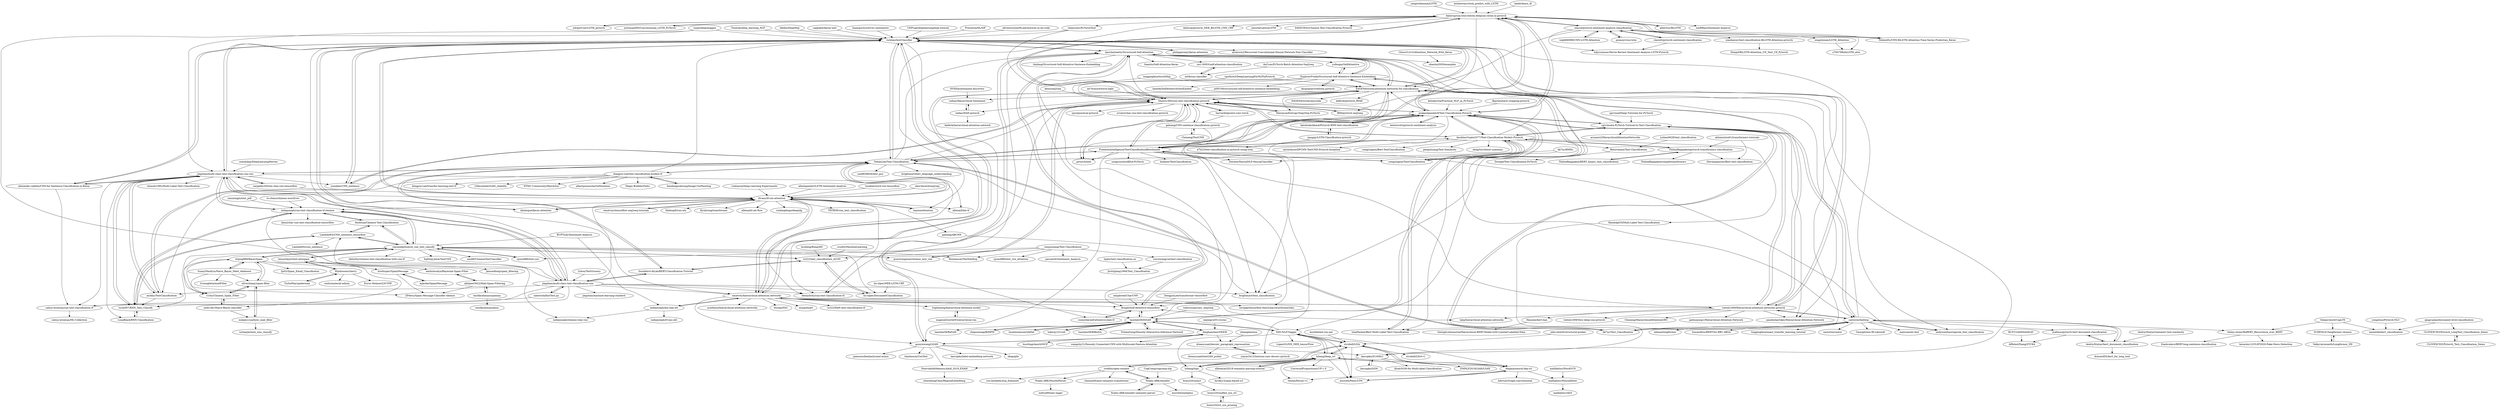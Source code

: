 digraph G {
"yangwohenmai/LSTM" -> "dalinvip/cnn-lstm-bilstm-deepcnn-clstm-in-pytorch" ["e"=1]
"john-hewitt/structural-probes" -> "strubell/LISA" ["e"=1]
"chenyuntc/PyTorchText" -> "richliao/textClassifier" ["e"=1]
"chenyuntc/PyTorchText" -> "Shawn1993/cnn-text-classification-pytorch" ["e"=1]
"sgrvinod/Deep-Tutorials-for-PyTorch" -> "sgrvinod/a-PyTorch-Tutorial-to-Text-Classification" ["e"=1]
"bentrevett/pytorch-sentiment-analysis" -> "prakashpandey9/Text-Classification-Pytorch" ["e"=1]
"Bjarten/early-stopping-pytorch" -> "prakashpandey9/Text-Classification-Pytorch" ["e"=1]
"hichenway/stock_predict_with_LSTM" -> "dalinvip/cnn-lstm-bilstm-deepcnn-clstm-in-pytorch" ["e"=1]
"kaushalshetty/Structured-Self-Attention" -> "ExplorerFreda/Structured-Self-Attentive-Sentence-Embedding"
"kaushalshetty/Structured-Self-Attention" -> "flrngel/Self-Attentive-tensorflow"
"kaushalshetty/Structured-Self-Attention" -> "roomylee/self-attentive-emb-tf"
"kaushalshetty/Structured-Self-Attention" -> "guoyinwang/LEAM"
"kaushalshetty/Structured-Self-Attention" -> "timbmg/Structured-Self-Attentive-Sentence-Embedding"
"kaushalshetty/Structured-Self-Attention" -> "nn116003/self-attention-classification"
"kaushalshetty/Structured-Self-Attention" -> "EdGENetworks/attention-networks-for-classification"
"kaushalshetty/Structured-Self-Attention" -> "richliao/textClassifier"
"kaushalshetty/Structured-Self-Attention" -> "taoshen58/DiSAN"
"kaushalshetty/Structured-Self-Attention" -> "uhauha2929/examples"
"kaushalshetty/Structured-Self-Attention" -> "lancopku/SU4MLC"
"kaushalshetty/Structured-Self-Attention" -> "XMUNLP/Tagger"
"kaushalshetty/Structured-Self-Attention" -> "foamliu/Self-Attention-Keras" ["e"=1]
"kaushalshetty/Structured-Self-Attention" -> "yufengm/SelfAttentive"
"kaushalshetty/Structured-Self-Attention" -> "prakashpandey9/Text-Classification-Pytorch"
"Choco31415/Attention_Network_With_Keras" -> "uhauha2929/examples" ["e"=1]
"prakashpandey9/Text-Classification-Pytorch" -> "AnubhavGupta3377/Text-Classification-Models-Pytorch"
"prakashpandey9/Text-Classification-Pytorch" -> "FreedomIntelligence/TextClassificationBenchmark"
"prakashpandey9/Text-Classification-Pytorch" -> "Shawn1993/cnn-text-classification-pytorch"
"prakashpandey9/Text-Classification-Pytorch" -> "sgrvinod/a-PyTorch-Tutorial-to-Text-Classification"
"prakashpandey9/Text-Classification-Pytorch" -> "keishinkickback/Pytorch-RNN-text-classification"
"prakashpandey9/Text-Classification-Pytorch" -> "songyingxin/TextClassification" ["e"=1]
"prakashpandey9/Text-Classification-Pytorch" -> "kaushalshetty/Structured-Self-Attention"
"prakashpandey9/Text-Classification-Pytorch" -> "bentrevett/pytorch-sentiment-analysis" ["e"=1]
"prakashpandey9/Text-Classification-Pytorch" -> "TobiasLee/Text-Classification"
"prakashpandey9/Text-Classification-Pytorch" -> "kk7nc/Text_Classification" ["e"=1]
"prakashpandey9/Text-Classification-Pytorch" -> "lonePatient/Bert-Multi-Label-Text-Classification" ["e"=1]
"prakashpandey9/Text-Classification-Pytorch" -> "dalinvip/cnn-lstm-bilstm-deepcnn-clstm-in-pytorch"
"prakashpandey9/Text-Classification-Pytorch" -> "pytorch/text" ["e"=1]
"prakashpandey9/Text-Classification-Pytorch" -> "brightmart/text_classification" ["e"=1]
"prakashpandey9/Text-Classification-Pytorch" -> "EdGENetworks/attention-networks-for-classification"
"mJackie/SpamMessage" -> "hrwhisper/SpamMessage"
"zihangdai/mos" -> "dreasysnail/deconv_paragraph_represention" ["e"=1]
"Cheneng/TextCNN" -> "galsang/CNN-sentence-classification-pytorch" ["e"=1]
"kk7nc/Text_Classification" -> "prakashpandey9/Text-Classification-Pytorch" ["e"=1]
"kk7nc/Text_Classification" -> "TobiasLee/Text-Classification" ["e"=1]
"kk7nc/Text_Classification" -> "richliao/textClassifier" ["e"=1]
"kk7nc/Text_Classification" -> "castorini/hedwig" ["e"=1]
"slaysd/pytorch-sentiment-analysis-classification" -> "clairett/pytorch-sentiment-classification"
"slaysd/pytorch-sentiment-analysis-classification" -> "xiaobaicxy/text-classification-BiLSTM-Attention-pytorch"
"slaysd/pytorch-sentiment-analysis-classification" -> "wqk666999/CNN-LSTM-Attention" ["e"=1]
"slaysd/pytorch-sentiment-analysis-classification" -> "PatientEz/CNN-BiLSTM-Attention-Time-Series-Prediction_Keras" ["e"=1]
"slaysd/pytorch-sentiment-analysis-classification" -> "u784799i/biLSTM_attn"
"slaysd/pytorch-sentiment-analysis-classification" -> "pranoyr/cnn-lstm" ["e"=1]
"slaysd/pytorch-sentiment-analysis-classification" -> "lukysummer/Movie-Review-Sentiment-Analysis-LSTM-Pytorch"
"slaysd/pytorch-sentiment-analysis-classification" -> "ningshixian/LSTM_Attention" ["e"=1]
"slaysd/pytorch-sentiment-analysis-classification" -> "EdGENetworks/attention-networks-for-classification"
"slaysd/pytorch-sentiment-analysis-classification" -> "dalinvip/cnn-lstm-bilstm-deepcnn-clstm-in-pytorch"
"NVIDIA/sentiment-discovery" -> "cedias/Hierarchical-Sentiment" ["e"=1]
"practicingman/chinese_text_cnn" -> "Shawn1993/cnn-text-classification-pytorch" ["e"=1]
"XMUNLP/Tagger" -> "luheng/deep_srl"
"XMUNLP/Tagger" -> "strubell/LISA"
"XMUNLP/Tagger" -> "taoshen58/DiSAN"
"XMUNLP/Tagger" -> "diegma/neural-dep-srl"
"XMUNLP/Tagger" -> "luheng/lsgn"
"XMUNLP/Tagger" -> "LopezGG/NN_NER_tensorFlow" ["e"=1]
"XMUNLP/Tagger" -> "flrngel/Self-Attentive-tensorflow"
"XMUNLP/Tagger" -> "microth/PathLSTM"
"keitakurita/Practical_NLP_in_PyTorch" -> "prakashpandey9/Text-Classification-Pytorch" ["e"=1]
"taoshen58/DiSAN" -> "taoshen58/BiBloSA"
"taoshen58/DiSAN" -> "YichenGong/Densely-Interactive-Inference-Network" ["e"=1]
"taoshen58/DiSAN" -> "taoshen58/ReSAN"
"taoshen58/DiSAN" -> "flrngel/Self-Attentive-tensorflow"
"taoshen58/DiSAN" -> "ExplorerFreda/Structured-Self-Attentive-Sentence-Embedding"
"taoshen58/DiSAN" -> "zhiguowang/BiMPM" ["e"=1]
"taoshen58/DiSAN" -> "localminimum/QANet" ["e"=1]
"taoshen58/DiSAN" -> "XMUNLP/Tagger"
"taoshen58/DiSAN" -> "lukecq1231/nli" ["e"=1]
"taoshen58/DiSAN" -> "dinghanshen/SWEM"
"TobiasLee/Text-Classification" -> "richliao/textClassifier"
"TobiasLee/Text-Classification" -> "ilivans/tf-rnn-attention"
"TobiasLee/Text-Classification" -> "brightmart/text_classification" ["e"=1]
"TobiasLee/Text-Classification" -> "zackhy/TextClassification"
"TobiasLee/Text-Classification" -> "Socialbird-AILab/BERT-Classification-Tutorial" ["e"=1]
"TobiasLee/Text-Classification" -> "FreedomIntelligence/TextClassificationBenchmark"
"TobiasLee/Text-Classification" -> "kaushalshetty/Structured-Self-Attention"
"TobiasLee/Text-Classification" -> "prakashpandey9/Text-Classification-Pytorch"
"TobiasLee/Text-Classification" -> "dongjun-Lee/text-classification-models-tf"
"TobiasLee/Text-Classification" -> "allenai/bilm-tf" ["e"=1]
"TobiasLee/Text-Classification" -> "kk7nc/Text_Classification" ["e"=1]
"TobiasLee/Text-Classification" -> "yao8839836/text_gcn" ["e"=1]
"TobiasLee/Text-Classification" -> "brightmart/bert_language_understanding" ["e"=1]
"TobiasLee/Text-Classification" -> "jiegzhan/multi-class-text-classification-cnn-rnn"
"TobiasLee/Text-Classification" -> "Shawn1993/cnn-text-classification-pytorch"
"vietnh1009/Hierarchical-attention-networks-pytorch" -> "EdGENetworks/attention-networks-for-classification"
"vietnh1009/Hierarchical-attention-networks-pytorch" -> "sgrvinod/a-PyTorch-Tutorial-to-Text-Classification"
"vietnh1009/Hierarchical-attention-networks-pytorch" -> "tqtg/hierarchical-attention-networks"
"vietnh1009/Hierarchical-attention-networks-pytorch" -> "richliao/textClassifier"
"vietnh1009/Hierarchical-attention-networks-pytorch" -> "jaehunjung1/Hierarchical-Attention-Network"
"vietnh1009/Hierarchical-attention-networks-pytorch" -> "castorini/hedwig"
"vietnh1009/Hierarchical-attention-networks-pytorch" -> "ematvey/hierarchical-attention-networks"
"vietnh1009/Hierarchical-attention-networks-pytorch" -> "pandeykartikey/Hierarchical-Attention-Network" ["e"=1]
"vietnh1009/Hierarchical-attention-networks-pytorch" -> "Cheneng/HiararchicalAttentionGRU" ["e"=1]
"vietnh1009/Hierarchical-attention-networks-pytorch" -> "Hazoom/bert-han"
"vietnh1009/Hierarchical-attention-networks-pytorch" -> "vietnh1009/Very-deep-cnn-pytorch" ["e"=1]
"vietnh1009/Hierarchical-attention-networks-pytorch" -> "FreedomIntelligence/TextClassificationBenchmark"
"dreasysnail/deconv_paragraph_represention" -> "ymym3412/textcnn-conv-deconv-pytorch"
"dreasysnail/deconv_paragraph_represention" -> "dreasysnail/textGAN_public" ["e"=1]
"localminimum/QANet" -> "taoshen58/DiSAN" ["e"=1]
"hanbt/learn_dl" -> "dalinvip/cnn-lstm-bilstm-deepcnn-clstm-in-pytorch" ["e"=1]
"keon/seq2seq" -> "Shawn1993/cnn-text-classification-pytorch" ["e"=1]
"albertwy/BiLSTM" -> "dalinvip/cnn-lstm-bilstm-deepcnn-clstm-in-pytorch"
"bendangnuksung/Image-OutPainting" -> "dongjun-Lee/text-classification-models-tf" ["e"=1]
"dongjun-Lee/text-classification-models-tf" -> "bendangnuksung/Image-OutPainting" ["e"=1]
"dongjun-Lee/text-classification-models-tf" -> "dongjun-Lee/transfer-learning-text-tf"
"dongjun-Lee/text-classification-models-tf" -> "zackhy/TextClassification"
"dongjun-Lee/text-classification-models-tf" -> "TobiasLee/Text-Classification"
"dongjun-Lee/text-classification-models-tf" -> "LMescheder/GAN_stability" ["e"=1]
"dongjun-Lee/text-classification-models-tf" -> "richliao/textClassifier"
"dongjun-Lee/text-classification-models-tf" -> "NTMC-Community/MatchZoo" ["e"=1]
"dongjun-Lee/text-classification-models-tf" -> "albertpumarola/GANimation" ["e"=1]
"dongjun-Lee/text-classification-models-tf" -> "Magic-Bubble/Zhihu" ["e"=1]
"fendouai/Chinese-Text-Classification" -> "indiejoseph/cnn-text-classification-tf-chinese"
"fendouai/Chinese-Text-Classification" -> "clayandgithub/zh_cnn_text_classify"
"fendouai/Chinese-Text-Classification" -> "LambdaWx/CNN_sentence_tensorflow"
"malteos/pytorch-bert-document-classification" -> "AndriyMulyar/bert_document_classification"
"malteos/pytorch-bert-document-classification" -> "AIRobotZhang/STCKA"
"YichenGong/Densely-Interactive-Inference-Network" -> "taoshen58/DiSAN" ["e"=1]
"FreedomIntelligence/TextClassificationBenchmark" -> "prakashpandey9/Text-Classification-Pytorch"
"FreedomIntelligence/TextClassificationBenchmark" -> "AnubhavGupta3377/Text-Classification-Models-Pytorch"
"FreedomIntelligence/TextClassificationBenchmark" -> "Shawn1993/cnn-text-classification-pytorch"
"FreedomIntelligence/TextClassificationBenchmark" -> "songyingxin/TextClassification" ["e"=1]
"FreedomIntelligence/TextClassificationBenchmark" -> "dalinvip/cnn-lstm-bilstm-deepcnn-clstm-in-pytorch"
"FreedomIntelligence/TextClassificationBenchmark" -> "EdGENetworks/attention-networks-for-classification"
"FreedomIntelligence/TextClassificationBenchmark" -> "TobiasLee/Text-Classification"
"FreedomIntelligence/TextClassificationBenchmark" -> "linhaow/TextClassification" ["e"=1]
"FreedomIntelligence/TextClassificationBenchmark" -> "Tencent/NeuralNLP-NeuralClassifier" ["e"=1]
"FreedomIntelligence/TextClassificationBenchmark" -> "pytorch/text" ["e"=1]
"FreedomIntelligence/TextClassificationBenchmark" -> "guoyinwang/LEAM"
"FreedomIntelligence/TextClassificationBenchmark" -> "andyweizhao/capsule_text_classification" ["e"=1]
"FreedomIntelligence/TextClassificationBenchmark" -> "brightmart/text_classification" ["e"=1]
"FreedomIntelligence/TextClassificationBenchmark" -> "kaushalshetty/Structured-Self-Attention"
"FreedomIntelligence/TextClassificationBenchmark" -> "songyouwei/ABSA-PyTorch" ["e"=1]
"sgrvinod/a-PyTorch-Tutorial-to-Text-Classification" -> "vietnh1009/Hierarchical-attention-networks-pytorch"
"sgrvinod/a-PyTorch-Tutorial-to-Text-Classification" -> "AnubhavGupta3377/Text-Classification-Models-Pytorch"
"sgrvinod/a-PyTorch-Tutorial-to-Text-Classification" -> "prakashpandey9/Text-Classification-Pytorch"
"sgrvinod/a-PyTorch-Tutorial-to-Text-Classification" -> "EdGENetworks/attention-networks-for-classification"
"sgrvinod/a-PyTorch-Tutorial-to-Text-Classification" -> "castorini/hedwig"
"sgrvinod/a-PyTorch-Tutorial-to-Text-Classification" -> "pandeykartikey/Hierarchical-Attention-Network" ["e"=1]
"sgrvinod/a-PyTorch-Tutorial-to-Text-Classification" -> "arunarn2/HierarchicalAttentionNetworks"
"roomylee/self-attentive-emb-tf" -> "flrngel/Self-Attentive-tensorflow"
"RandolphVI/Multi-Label-Text-Classification" -> "lancopku/SU4MLC" ["e"=1]
"kk7nc/RMDL" -> "TobiasLee/Text-Classification" ["e"=1]
"kk7nc/RMDL" -> "castorini/hedwig" ["e"=1]
"AndriyMulyar/semantic-text-similarity" -> "AndriyMulyar/bert_document_classification" ["e"=1]
"pranoyr/cnn-lstm" -> "slaysd/pytorch-sentiment-analysis-classification" ["e"=1]
"clairett/pytorch-sentiment-classification" -> "slaysd/pytorch-sentiment-analysis-classification"
"clairett/pytorch-sentiment-classification" -> "lukysummer/Movie-Review-Sentiment-Analysis-LSTM-Pytorch"
"dinghanshen/SWEM" -> "guoyinwang/LEAM"
"dinghanshen/SWEM" -> "wangshy31/Densely-Connected-CNN-with-Multiscale-Feature-Attention" ["e"=1]
"dinghanshen/SWEM" -> "dreasysnail/deconv_paragraph_represention"
"dinghanshen/SWEM" -> "taoshen58/DiSAN"
"dinghanshen/SWEM" -> "hustlingchen/A3NCF" ["e"=1]
"bojone/attention" -> "ilivans/tf-rnn-attention" ["e"=1]
"cedias/Hierarchical-Sentiment" -> "cedias/HAN-pytorch"
"lijqhs/text-classification-cn" -> "JustinJiang1994/Text_Classification"
"allenai/acl2018-semantic-parsing-tutorial" -> "luheng/deep_srl" ["e"=1]
"songyingxin/TextClassification" -> "AnubhavGupta3377/Text-Classification-Models-Pytorch" ["e"=1]
"songyingxin/TextClassification" -> "FreedomIntelligence/TextClassificationBenchmark" ["e"=1]
"songyingxin/TextClassification" -> "prakashpandey9/Text-Classification-Pytorch" ["e"=1]
"zepingyu0512/srnn" -> "dinghanshen/SWEM" ["e"=1]
"AnubhavGupta3377/Text-Classification-Models-Pytorch" -> "prakashpandey9/Text-Classification-Pytorch"
"AnubhavGupta3377/Text-Classification-Models-Pytorch" -> "FreedomIntelligence/TextClassificationBenchmark"
"AnubhavGupta3377/Text-Classification-Models-Pytorch" -> "sgrvinod/a-PyTorch-Tutorial-to-Text-Classification"
"AnubhavGupta3377/Text-Classification-Models-Pytorch" -> "lonePatient/Bert-Multi-Label-Text-Classification" ["e"=1]
"AnubhavGupta3377/Text-Classification-Models-Pytorch" -> "Shawn1993/cnn-text-classification-pytorch"
"AnubhavGupta3377/Text-Classification-Models-Pytorch" -> "songyingxin/TextClassification" ["e"=1]
"AnubhavGupta3377/Text-Classification-Models-Pytorch" -> "Renovamen/Text-Classification"
"AnubhavGupta3377/Text-Classification-Models-Pytorch" -> "miracleyoo/DPCNN-TextCNN-Pytorch-Inception" ["e"=1]
"AnubhavGupta3377/Text-Classification-Models-Pytorch" -> "songyingxin/Bert-TextClassification" ["e"=1]
"AnubhavGupta3377/Text-Classification-Models-Pytorch" -> "EdGENetworks/attention-networks-for-classification"
"AnubhavGupta3377/Text-Classification-Models-Pytorch" -> "RandolphVI/Multi-Label-Text-Classification" ["e"=1]
"AnubhavGupta3377/Text-Classification-Models-Pytorch" -> "pengshuang/Text-Similarity" ["e"=1]
"AnubhavGupta3377/Text-Classification-Models-Pytorch" -> "ThilinaRajapakse/pytorch-transformers-classification"
"AnubhavGupta3377/Text-Classification-Models-Pytorch" -> "Tencent/NeuralNLP-NeuralClassifier" ["e"=1]
"AnubhavGupta3377/Text-Classification-Models-Pytorch" -> "atnlp/torchtext-summary" ["e"=1]
"taoshen58/BiBloSA" -> "taoshen58/DiSAN"
"tensorlayer/text-antispam" -> "clayandgithub/zh_cnn_text_classify"
"tensorlayer/text-antispam" -> "Windsooon/cherry"
"tensorlayer/text-antispam" -> "hrwhisper/SpamMessage"
"tensorlayer/text-antispam" -> "JansonKong/spam_filtering"
"guoyinwang/LEAM" -> "dinghanshen/SWEM"
"guoyinwang/LEAM" -> "kaushalshetty/Structured-Self-Attention"
"guoyinwang/LEAM" -> "lancopku/label-embedding-network" ["e"=1]
"guoyinwang/LEAM" -> "NonvolatileMemory/AAAI_2019_EXAM"
"guoyinwang/LEAM" -> "idiap/gile"
"guoyinwang/LEAM" -> "lancopku/SU4MLC"
"guoyinwang/LEAM" -> "jamesmullenbach/caml-mimic" ["e"=1]
"guoyinwang/LEAM" -> "riejohnson/ConText"
"lancopku/SU4MLC" -> "lancopku/SGM" ["e"=1]
"lancopku/SU4MLC" -> "illcat/SGM-for-Multi-label-Classification"
"lancopku/SU4MLC" -> "EMNLP2019LSAN/LSAN" ["e"=1]
"lancopku/SU4MLC" -> "NonvolatileMemory/AAAI_2019_EXAM"
"castorini/hedwig" -> "AndriyMulyar/bert_document_classification"
"castorini/hedwig" -> "castorini/castor" ["e"=1]
"castorini/hedwig" -> "vietnh1009/Hierarchical-attention-networks-pytorch"
"castorini/hedwig" -> "sgrvinod/a-PyTorch-Tutorial-to-Text-Classification"
"castorini/hedwig" -> "malteos/pytorch-bert-document-classification"
"castorini/hedwig" -> "EdGENetworks/attention-networks-for-classification"
"castorini/hedwig" -> "lonePatient/Bert-Multi-Label-Text-Classification" ["e"=1]
"castorini/hedwig" -> "Georgetown-IR-Lab/cedr" ["e"=1]
"castorini/hedwig" -> "helmy-elrais/RoBERT_Recurrence_over_BERT"
"castorini/hedwig" -> "namisan/mt-dnn" ["e"=1]
"castorini/hedwig" -> "allenai/longformer" ["e"=1]
"castorini/hedwig" -> "howardhsu/BERT-for-RRC-ABSA" ["e"=1]
"castorini/hedwig" -> "andyweizhao/capsule_text_classification" ["e"=1]
"castorini/hedwig" -> "huggingface/naacl_transfer_learning_tutorial" ["e"=1]
"castorini/hedwig" -> "kk7nc/Text_Classification" ["e"=1]
"cjymz886/text-cnn" -> "clayandgithub/zh_cnn_text_classify" ["e"=1]
"flrngel/Self-Attentive-tensorflow" -> "roomylee/self-attentive-emb-tf"
"flrngel/Self-Attentive-tensorflow" -> "kaushalshetty/Structured-Self-Attention"
"flrngel/Self-Attentive-tensorflow" -> "taoshen58/DiSAN"
"DongjunLee/transformer-tensorflow" -> "flrngel/Self-Attentive-tensorflow" ["e"=1]
"lonePatient/Bert-Multi-Label-Text-Classification" -> "AnubhavGupta3377/Text-Classification-Models-Pytorch" ["e"=1]
"Windsooon/cherry" -> "enilu/material-admin" ["e"=1]
"Windsooon/cherry" -> "Eurus-Holmes/LIS-YNP" ["e"=1]
"Windsooon/cherry" -> "tensorlayer/text-antispam"
"Windsooon/cherry" -> "TurboWay/spiderman" ["e"=1]
"renjunxiang/Text-Classification" -> "percent4/Sentiment_Analysis"
"renjunxiang/Text-Classification" -> "wavewangyue/text-classification"
"renjunxiang/Text-Classification" -> "lc222/text_classification_AI100"
"renjunxiang/Text-Classification" -> "cjymz886/text-cnn" ["e"=1]
"renjunxiang/Text-Classification" -> "cjymz886/text_rnn_attention" ["e"=1]
"renjunxiang/Text-Classification" -> "Roshanson/TextInfoExp" ["e"=1]
"mttk/rnn-classifier" -> "nn116003/self-attention-classification"
"huggingface/torchMoji" -> "EdGENetworks/attention-networks-for-classification" ["e"=1]
"huggingface/torchMoji" -> "Shawn1993/cnn-text-classification-pytorch" ["e"=1]
"lancopku/SGM" -> "lancopku/SU4MLC" ["e"=1]
"luheng/lsgn" -> "hiroki13/span-based-srl"
"luheng/lsgn" -> "bcmi220/unisrl"
"luheng/lsgn" -> "luheng/deep_srl"
"luheng/lsgn" -> "strubell/LISA"
"strubell/LISA" -> "luheng/deep_srl"
"strubell/LISA" -> "XMUNLP/Tagger"
"strubell/LISA" -> "strubell/LISA-v1"
"strubell/LISA" -> "luheng/lsgn"
"strubell/LISA" -> "microth/PathLSTM"
"strubell/LISA" -> "diegma/neural-dep-srl"
"Socialbird-AILab/BERT-Classification-Tutorial" -> "lc222/text_classification_AI100" ["e"=1]
"Socialbird-AILab/BERT-Classification-Tutorial" -> "TobiasLee/Text-Classification" ["e"=1]
"Socialbird-AILab/BERT-Classification-Tutorial" -> "jiegzhan/multi-class-text-classification-cnn" ["e"=1]
"raghakot/keras-text" -> "richliao/textClassifier" ["e"=1]
"ThilinaRajapakse/BERT_binary_text_classification" -> "ThilinaRajapakse/pytorch-transformers-classification"
"AuCson/PyTorch-Batch-Attention-Seq2seq" -> "mttk/rnn-classifier" ["e"=1]
"keishinkickback/Pytorch-RNN-text-classification" -> "jiangqy/LSTM-Classification-pytorch"
"keishinkickback/Pytorch-RNN-text-classification" -> "prakashpandey9/Text-Classification-Pytorch"
"malllabiisc/WordGCN" -> "malllabiisc/NeuralDater" ["e"=1]
"triplemeng/hierarchical-attention-model" -> "magical2world/tf-hierarchical-rnn"
"silverzhaojr/spam-filter" -> "mikami-yua/byes_mail_filter"
"silverzhaojr/spam-filter" -> "shijing888/BayesSpam"
"silverzhaojr/spam-filter" -> "c1nty/Chinese_Spam_Filter"
"NonvolatileMemory/AAAI_2019_EXAM" -> "zhaozhengChen/RegionEmbedding"
"nn116003/self-attention-classification" -> "mttk/rnn-classifier"
"malllabiisc/NeuralDater" -> "malllabiisc/AD3"
"magical2world/tf-hierarchical-rnn" -> "triplemeng/hierarchical-attention-model"
"ymym3412/textcnn-conv-deconv-pytorch" -> "dreasysnail/deconv_paragraph_represention"
"bcmi220/srl_syn_pruning" -> "bcmi220/unified_syn_srl"
"bcmi220/unisrl" -> "bcmi220/unified_syn_srl"
"bcmi220/unified_syn_srl" -> "bcmi220/srl_syn_pruning"
"Renovamen/Text-Classification" -> "Doragd/Text-Classification-PyTorch"
"yoonkim/CNN_sentence" -> "Shawn1993/cnn-text-classification-pytorch" ["e"=1]
"yoonkim/CNN_sentence" -> "richliao/textClassifier" ["e"=1]
"wqk666999/CNN-LSTM-Attention" -> "slaysd/pytorch-sentiment-analysis-classification" ["e"=1]
"Lizhen0628/text_classification" -> "Renovamen/Text-Classification" ["e"=1]
"nado-dev/Naive-Bayes-classifier" -> "c1nty/Chinese_Spam_Filter"
"nado-dev/Naive-Bayes-classifier" -> "mikami-yua/byes_mail_filter"
"PatientEz/CNN-BiLSTM-Attention-Time-Series-Prediction_Keras" -> "dalinvip/cnn-lstm-bilstm-deepcnn-clstm-in-pytorch" ["e"=1]
"PatientEz/CNN-BiLSTM-Attention-Time-Series-Prediction_Keras" -> "slaysd/pytorch-sentiment-analysis-classification" ["e"=1]
"yanxionglu/text_pdf" -> "indiejoseph/cnn-text-classification-tf-chinese" ["e"=1]
"2shou/TextGrocery" -> "jiegzhan/multi-class-text-classification-cnn" ["e"=1]
"abhimishra91/transformers-tutorials" -> "ThilinaRajapakse/pytorch-transformers-classification" ["e"=1]
"abhimishra91/transformers-tutorials" -> "Shivampanwar/Bert-text-classification" ["e"=1]
"helmy-elrais/RoBERT_Recurrence_over_BERT" -> "heraclex12/VLSP2020-Fake-News-Detection"
"helmy-elrais/RoBERT_Recurrence_over_BERT" -> "franbvalero/BERT-long-sentence-classification"
"AndriyMulyar/bert_document_classification" -> "ArmandDS/bert_for_long_text"
"AndriyMulyar/bert_document_classification" -> "malteos/pytorch-bert-document-classification"
"AndriyMulyar/bert_document_classification" -> "castorini/hedwig"
"TurboWay/spiderman" -> "Windsooon/cherry" ["e"=1]
"CLOVEXCWZ/Pytorch_Text_Classification_Demo" -> "CLOVEXCWZ/Pytorch_LongText_Classification_Demo"
"CLOVEXCWZ/Pytorch_LongText_Classification_Demo" -> "CLOVEXCWZ/Pytorch_Text_Classification_Demo"
"xiaobaicxy/text-classification-BiLSTM-Attention-pytorch" -> "Dongcf/BiLSTM-Attention_CN_Text_Clf_Pytorch"
"BUPT-GAMMA/HGAT" -> "AIRobotZhang/STCKA" ["e"=1]
"ThilinaRajapakse/pytorch-transformers-classification" -> "ThilinaRajapakse/BERT_binary_text_classification"
"ThilinaRajapakse/pytorch-transformers-classification" -> "Shivampanwar/Bert-text-classification"
"ThilinaRajapakse/pytorch-transformers-classification" -> "ThilinaRajapakse/simpletransformers" ["e"=1]
"ThilinaRajapakse/pytorch-transformers-classification" -> "AnubhavGupta3377/Text-Classification-Models-Pytorch"
"wendykan/DeepLearningMovies" -> "jiegzhan/multi-class-text-classification-cnn-rnn" ["e"=1]
"Hazoom/bert-han" -> "GeorgeLuImmortal/Hierarchical-BERT-Model-with-Limited-Labelled-Data"
"linanqiu/word2vec-sentiments" -> "richliao/textClassifier" ["e"=1]
"Noahs-ARK/semafor-semantic-parser" -> "Noahs-ARK/semafor"
"qingyujean/document-level-classification" -> "CLOVEXCWZ/Pytorch_LongText_Classification_Demo"
"qingyujean/document-level-classification" -> "neesetifa/bert_classification"
"SCHENLIU/longformer-chinese" -> "ValkyriaLenneth/Longformer_ZH"
"mikami-yua/byes_mail_filter" -> "silverzhaojr/spam-filter"
"mikami-yua/byes_mail_filter" -> "ischaojie/mini_sms_classify"
"Sleepychord/CogLTX" -> "SCHENLIU/longformer-chinese"
"Sleepychord/CogLTX" -> "neesetifa/bert_classification"
"Sleepychord/CogLTX" -> "helmy-elrais/RoBERT_Recurrence_over_BERT"
"aashishsatya/Bayesian-Spam-Filter" -> "abhijeet3922/Mail-Spam-Filtering"
"ValkyriaLenneth/Longformer_ZH" -> "SCHENLIU/longformer-chinese"
"inspirehep/magpie" -> "jiegzhan/multi-class-text-classification-cnn" ["e"=1]
"inspirehep/magpie" -> "richliao/textClassifier" ["e"=1]
"inspirehep/magpie" -> "jiegzhan/multi-class-text-classification-cnn-rnn" ["e"=1]
"CogComp/cogcomp-nlp" -> "Noahs-ARK/semafor" ["e"=1]
"UKPLab/deeplearning4nlp-tutorial" -> "richliao/textClassifier" ["e"=1]
"harvardnlp/sent-conv-torch" -> "Shawn1993/cnn-text-classification-pytorch" ["e"=1]
"harvardnlp/sent-conv-torch" -> "galsang/CNN-sentence-classification-pytorch" ["e"=1]
"carpedm20/lstm-char-cnn-tensorflow" -> "jiegzhan/multi-class-text-classification-cnn-rnn" ["e"=1]
"carpedm20/lstm-char-cnn-tensorflow" -> "ilivans/tf-rnn-attention" ["e"=1]
"yongzhuo/Pytorch-NLU" -> "neesetifa/bert_classification" ["e"=1]
"alexander-rakhlin/CNN-for-Sentence-Classification-in-Keras" -> "richliao/textClassifier" ["e"=1]
"alexander-rakhlin/CNN-for-Sentence-Classification-in-Keras" -> "jiegzhan/multi-class-text-classification-cnn-rnn" ["e"=1]
"alexander-rakhlin/CNN-for-Sentence-Classification-in-Keras" -> "cahya-wirawan/cnn-text-classification-tf" ["e"=1]
"Noahs-ARK/semafor" -> "Noahs-ARK/semafor-semantic-parser"
"Noahs-ARK/semafor" -> "swabhs/open-sesame"
"Noahs-ARK/semafor" -> "microth/mateplus"
"csuldw/MachineLearning" -> "lc222/text_classification_AI100" ["e"=1]
"hunkim/word-rnn-tensorflow" -> "ilivans/tf-rnn-attention" ["e"=1]
"alex-berard/seq2seq" -> "ilivans/tf-rnn-attention" ["e"=1]
"c1nty/Chinese_Spam_Filter" -> "nado-dev/Naive-Bayes-classifier"
"c1nty/Chinese_Spam_Filter" -> "shijing888/BayesSpam"
"c1nty/Chinese_Spam_Filter" -> "silverzhaojr/spam-filter"
"to-shimo/chinese-word2vec" -> "indiejoseph/cnn-text-classification-tf-chinese" ["e"=1]
"SunnyMarkLiu/Naive_Bayes_Meet_Adaboost" -> "shijing888/BayesSpam"
"SunnyMarkLiu/Naive_Bayes_Meet_Adaboost" -> "silverzhaojr/spam-filter"
"SunnyMarkLiu/Naive_Bayes_Meet_Adaboost" -> "ZPdesu/Spam-Message-Classifier-sklearn"
"SunnyMarkLiu/Naive_Bayes_Meet_Adaboost" -> "lvwangbeta/mailFilter"
"indiejoseph/cnn-text-classification-tf-chinese" -> "indiejoseph/chinese-char-rnn"
"indiejoseph/cnn-text-classification-tf-chinese" -> "luchi007/RNN_Text_Classify"
"indiejoseph/cnn-text-classification-tf-chinese" -> "fendouai/Chinese-Text-Classification"
"indiejoseph/cnn-text-classification-tf-chinese" -> "jiegzhan/multi-class-text-classification-cnn-rnn"
"indiejoseph/cnn-text-classification-tf-chinese" -> "kinni/char-cnn-text-classification-tensorflow"
"indiejoseph/cnn-text-classification-tf-chinese" -> "jiegzhan/multi-class-text-classification-cnn"
"indiejoseph/cnn-text-classification-tf-chinese" -> "clayandgithub/zh_cnn_text_classify"
"shijing888/BayesSpam" -> "c1nty/Chinese_Spam_Filter"
"shijing888/BayesSpam" -> "silverzhaojr/spam-filter"
"shijing888/BayesSpam" -> "nado-dev/Naive-Bayes-classifier"
"shijing888/BayesSpam" -> "SunnyMarkLiu/Naive_Bayes_Meet_Adaboost"
"shijing888/BayesSpam" -> "clayandgithub/zh_cnn_text_classify"
"shijing888/BayesSpam" -> "aashishsatya/Bayesian-Spam-Filter"
"shijing888/BayesSpam" -> "ljx02/Spam_Email_Classificaton"
"tasdikrahman/spammy" -> "abhijeet3922/Mail-Spam-Filtering"
"tasdikrahman/spammy" -> "tasdikrahman/plino"
"salestock/fastText.py" -> "cahya-wirawan/cnn-text-classification-tf" ["e"=1]
"salestock/fastText.py" -> "jiegzhan/multi-class-text-classification-cnn" ["e"=1]
"mhjabreel/CharCNN" -> "flrngel/Self-Attentive-tensorflow" ["e"=1]
"BUPTLdy/Sentiment-Analysis" -> "indiejoseph/doc-han-att" ["e"=1]
"BUPTLdy/Sentiment-Analysis" -> "clayandgithub/zh_cnn_text_classify" ["e"=1]
"microth/PathLSTM" -> "diegma/neural-dep-srl"
"LunaBlack/RNN-Classification" -> "luchi007/RNN_Text_Classify"
"richliao/textClassifier" -> "EdGENetworks/attention-networks-for-classification"
"richliao/textClassifier" -> "ematvey/hierarchical-attention-networks"
"richliao/textClassifier" -> "ilivans/tf-rnn-attention"
"richliao/textClassifier" -> "alexander-rakhlin/CNN-for-Sentence-Classification-in-Keras" ["e"=1]
"richliao/textClassifier" -> "vietnh1009/Hierarchical-attention-networks-pytorch"
"richliao/textClassifier" -> "jiegzhan/multi-class-text-classification-cnn-rnn"
"richliao/textClassifier" -> "philipperemy/keras-attention" ["e"=1]
"richliao/textClassifier" -> "TobiasLee/Text-Classification"
"richliao/textClassifier" -> "brightmart/text_classification" ["e"=1]
"richliao/textClassifier" -> "dennybritz/cnn-text-classification-tf" ["e"=1]
"richliao/textClassifier" -> "airalcorn2/Recurrent-Convolutional-Neural-Network-Text-Classifier" ["e"=1]
"richliao/textClassifier" -> "yoonkim/CNN_sentence" ["e"=1]
"richliao/textClassifier" -> "andyweizhao/capsule_text_classification" ["e"=1]
"richliao/textClassifier" -> "datalogue/keras-attention" ["e"=1]
"richliao/textClassifier" -> "kaushalshetty/Structured-Self-Attention"
"ematvey/hierarchical-attention-networks" -> "richliao/textClassifier"
"ematvey/hierarchical-attention-networks" -> "EdGENetworks/attention-networks-for-classification"
"ematvey/hierarchical-attention-networks" -> "ilivans/tf-rnn-attention"
"ematvey/hierarchical-attention-networks" -> "raviqqe/tensorflow-font2char2word2sent2doc"
"ematvey/hierarchical-attention-networks" -> "indiejoseph/doc-han-att"
"ematvey/hierarchical-attention-networks" -> "tqtg/hierarchical-attention-networks"
"ematvey/hierarchical-attention-networks" -> "lc222/HAN-text-classification-tf"
"ematvey/hierarchical-attention-networks" -> "synthesio/hierarchical-attention-networks"
"ematvey/hierarchical-attention-networks" -> "taoshen58/DiSAN"
"ematvey/hierarchical-attention-networks" -> "vietnh1009/Hierarchical-attention-networks-pytorch"
"ematvey/hierarchical-attention-networks" -> "thunlp/NSC" ["e"=1]
"ematvey/hierarchical-attention-networks" -> "triplemeng/hierarchical-attention-model"
"ematvey/hierarchical-attention-networks" -> "flrngel/Self-Attentive-tensorflow"
"ematvey/hierarchical-attention-networks" -> "minqi/hnatt" ["e"=1]
"ematvey/hierarchical-attention-networks" -> "guoyinwang/LEAM"
"pytorch/text" -> "Shawn1993/cnn-text-classification-pytorch" ["e"=1]
"MaximumEntropy/Seq2Seq-PyTorch" -> "Shawn1993/cnn-text-classification-pytorch" ["e"=1]
"PrincetonML/SIF" -> "richliao/textClassifier" ["e"=1]
"ematvey/tensorflow-seq2seq-tutorials" -> "ilivans/tf-rnn-attention" ["e"=1]
"hrwhisper/SpamMessage" -> "mJackie/SpamMessage"
"hrwhisper/SpamMessage" -> "ZPdesu/Spam-Message-Classifier-sklearn"
"ningshixian/LSTM_Attention" -> "u784799i/biLSTM_attn" ["e"=1]
"roatienza/Deep-Learning-Experiments" -> "ilivans/tf-rnn-attention" ["e"=1]
"jiegzhan/multi-class-text-classification-cnn" -> "jiegzhan/multi-class-text-classification-cnn-rnn"
"jiegzhan/multi-class-text-classification-cnn" -> "indiejoseph/cnn-text-classification-tf-chinese"
"jiegzhan/multi-class-text-classification-cnn" -> "luchi007/RNN_Text_Classify"
"jiegzhan/multi-class-text-classification-cnn" -> "cahya-wirawan/cnn-text-classification-tf"
"jiegzhan/multi-class-text-classification-cnn" -> "dennybritz/cnn-text-classification-tf" ["e"=1]
"jiegzhan/multi-class-text-classification-cnn" -> "richliao/textClassifier"
"jiegzhan/multi-class-text-classification-cnn" -> "Socialbird-AILab/BERT-Classification-Tutorial" ["e"=1]
"jiegzhan/multi-class-text-classification-cnn" -> "zackhy/TextClassification"
"jiegzhan/multi-class-text-classification-cnn" -> "ematvey/hierarchical-attention-networks"
"jiegzhan/multi-class-text-classification-cnn" -> "LambdaWx/CNN_sentence_tensorflow"
"jiegzhan/multi-class-text-classification-cnn" -> "liu-nlper/DocumentClassification"
"jiegzhan/multi-class-text-classification-cnn" -> "jiegzhan/machine-learning-stanford"
"jiegzhan/multi-class-text-classification-cnn" -> "salestock/fastText.py" ["e"=1]
"jiegzhan/multi-class-text-classification-cnn" -> "ilivans/tf-rnn-attention"
"jiegzhan/multi-class-text-classification-cnn" -> "brightmart/text_classification" ["e"=1]
"luchi007/RNN_Text_Classify" -> "LunaBlack/RNN-Classification"
"luchi007/RNN_Text_Classify" -> "LambdaWx/CNN_sentence_tensorflow"
"luchi007/RNN_Text_Classify" -> "jiegzhan/multi-class-text-classification-cnn-rnn"
"luchi007/RNN_Text_Classify" -> "indiejoseph/cnn-text-classification-tf-chinese"
"LambdaWx/CNN_sentence_tensorflow" -> "LambdaWx/con_sentence"
"LambdaWx/CNN_sentence_tensorflow" -> "clayandgithub/zh_cnn_text_classify"
"LambdaWx/CNN_sentence_tensorflow" -> "luchi007/RNN_Text_Classify"
"LambdaWx/CNN_sentence_tensorflow" -> "fendouai/Chinese-Text-Classification"
"diegma/neural-dep-srl" -> "microth/PathLSTM"
"diegma/neural-dep-srl" -> "kdrivas/Graph-convolutional"
"diegma/neural-dep-srl" -> "luheng/deep_srl"
"diegma/neural-dep-srl" -> "malllabiisc/NeuralDater"
"diegma/neural-dep-srl" -> "tdozat/Parser-v1" ["e"=1]
"diegma/neural-dep-srl" -> "strubell/LISA"
"jiegzhan/multi-class-text-classification-cnn-rnn" -> "jiegzhan/multi-class-text-classification-cnn"
"jiegzhan/multi-class-text-classification-cnn-rnn" -> "luchi007/RNN_Text_Classify"
"jiegzhan/multi-class-text-classification-cnn-rnn" -> "richliao/textClassifier"
"jiegzhan/multi-class-text-classification-cnn-rnn" -> "indiejoseph/cnn-text-classification-tf-chinese"
"jiegzhan/multi-class-text-classification-cnn-rnn" -> "zackhy/TextClassification"
"jiegzhan/multi-class-text-classification-cnn-rnn" -> "LunaBlack/RNN-Classification"
"jiegzhan/multi-class-text-classification-cnn-rnn" -> "carpedm20/lstm-char-cnn-tensorflow" ["e"=1]
"jiegzhan/multi-class-text-classification-cnn-rnn" -> "dennybritz/cnn-text-classification-tf" ["e"=1]
"jiegzhan/multi-class-text-classification-cnn-rnn" -> "cahya-wirawan/cnn-text-classification-tf"
"jiegzhan/multi-class-text-classification-cnn-rnn" -> "alexander-rakhlin/CNN-for-Sentence-Classification-in-Keras" ["e"=1]
"jiegzhan/multi-class-text-classification-cnn-rnn" -> "ematvey/hierarchical-attention-networks"
"jiegzhan/multi-class-text-classification-cnn-rnn" -> "ilivans/tf-rnn-attention"
"jiegzhan/multi-class-text-classification-cnn-rnn" -> "yoonkim/CNN_sentence" ["e"=1]
"jiegzhan/multi-class-text-classification-cnn-rnn" -> "chenzhi1992/Multi-Label-Text-Classification" ["e"=1]
"jiegzhan/multi-class-text-classification-cnn-rnn" -> "TobiasLee/Text-Classification"
"lukecq1231/nli" -> "taoshen58/DiSAN" ["e"=1]
"EdGENetworks/attention-networks-for-classification" -> "richliao/textClassifier"
"EdGENetworks/attention-networks-for-classification" -> "vietnh1009/Hierarchical-attention-networks-pytorch"
"EdGENetworks/attention-networks-for-classification" -> "ematvey/hierarchical-attention-networks"
"EdGENetworks/attention-networks-for-classification" -> "pandeykartikey/Hierarchical-Attention-Network" ["e"=1]
"EdGENetworks/attention-networks-for-classification" -> "cedias/HAN-pytorch"
"EdGENetworks/attention-networks-for-classification" -> "cedias/Hierarchical-Sentiment"
"EdGENetworks/attention-networks-for-classification" -> "EdGENetworks/anuvada"
"EdGENetworks/attention-networks-for-classification" -> "raviqqe/tensorflow-font2char2word2sent2doc"
"EdGENetworks/attention-networks-for-classification" -> "Shawn1993/cnn-text-classification-pytorch"
"EdGENetworks/attention-networks-for-classification" -> "sgrvinod/a-PyTorch-Tutorial-to-Text-Classification"
"EdGENetworks/attention-networks-for-classification" -> "kaushalshetty/Structured-Self-Attention"
"EdGENetworks/attention-networks-for-classification" -> "ExplorerFreda/Structured-Self-Attentive-Sentence-Embedding"
"EdGENetworks/attention-networks-for-classification" -> "MaximumEntropy/Seq2Seq-PyTorch" ["e"=1]
"EdGENetworks/attention-networks-for-classification" -> "FreedomIntelligence/TextClassificationBenchmark"
"EdGENetworks/attention-networks-for-classification" -> "kefirski/pytorch_RVAE" ["e"=1]
"ilivans/tf-rnn-attention" -> "ematvey/hierarchical-attention-networks"
"ilivans/tf-rnn-attention" -> "richliao/textClassifier"
"ilivans/tf-rnn-attention" -> "bojone/attention" ["e"=1]
"ilivans/tf-rnn-attention" -> "datalogue/keras-attention" ["e"=1]
"ilivans/tf-rnn-attention" -> "TobiasLee/Text-Classification"
"ilivans/tf-rnn-attention" -> "ematvey/tensorflow-seq2seq-tutorials" ["e"=1]
"ilivans/tf-rnn-attention" -> "HadoopIt/rnn-nlu" ["e"=1]
"ilivans/tf-rnn-attention" -> "Kyubyong/transformer" ["e"=1]
"ilivans/tf-rnn-attention" -> "allenai/bilm-tf" ["e"=1]
"ilivans/tf-rnn-attention" -> "indiejoseph/cnn-text-classification-tf-chinese"
"ilivans/tf-rnn-attention" -> "dennybritz/cnn-text-classification-tf" ["e"=1]
"ilivans/tf-rnn-attention" -> "allenai/bi-att-flow" ["e"=1]
"ilivans/tf-rnn-attention" -> "galsang/ABCNN" ["e"=1]
"ilivans/tf-rnn-attention" -> "rockingdingo/deepnlp" ["e"=1]
"ilivans/tf-rnn-attention" -> "THTBSE/rnn_text_classification"
"Shawn1993/cnn-text-classification-pytorch" -> "prakashpandey9/Text-Classification-Pytorch"
"Shawn1993/cnn-text-classification-pytorch" -> "yoonkim/CNN_sentence" ["e"=1]
"Shawn1993/cnn-text-classification-pytorch" -> "harvardnlp/sent-conv-torch" ["e"=1]
"Shawn1993/cnn-text-classification-pytorch" -> "practicingman/chinese_text_cnn" ["e"=1]
"Shawn1993/cnn-text-classification-pytorch" -> "galsang/CNN-sentence-classification-pytorch"
"Shawn1993/cnn-text-classification-pytorch" -> "pytorch/text" ["e"=1]
"Shawn1993/cnn-text-classification-pytorch" -> "FreedomIntelligence/TextClassificationBenchmark"
"Shawn1993/cnn-text-classification-pytorch" -> "EdGENetworks/attention-networks-for-classification"
"Shawn1993/cnn-text-classification-pytorch" -> "MaximumEntropy/Seq2Seq-PyTorch" ["e"=1]
"Shawn1993/cnn-text-classification-pytorch" -> "dalinvip/cnn-lstm-bilstm-deepcnn-clstm-in-pytorch"
"Shawn1993/cnn-text-classification-pytorch" -> "AnubhavGupta3377/Text-Classification-Models-Pytorch"
"Shawn1993/cnn-text-classification-pytorch" -> "IBM/pytorch-seq2seq" ["e"=1]
"Shawn1993/cnn-text-classification-pytorch" -> "dennybritz/cnn-text-classification-tf" ["e"=1]
"Shawn1993/cnn-text-classification-pytorch" -> "srviest/char-cnn-text-classification-pytorch" ["e"=1]
"Shawn1993/cnn-text-classification-pytorch" -> "spro/practical-pytorch" ["e"=1]
"hczheng/Rong360" -> "lc222/text_classification_AI100" ["e"=1]
"rguthrie3/DeepLearningForNLPInPytorch" -> "EdGENetworks/attention-networks-for-classification" ["e"=1]
"rguthrie3/DeepLearningForNLPInPytorch" -> "Shawn1993/cnn-text-classification-pytorch" ["e"=1]
"galsang/ABCNN" -> "flrngel/Self-Attentive-tensorflow" ["e"=1]
"yufengm/SelfAttentive" -> "ExplorerFreda/Structured-Self-Attentive-Sentence-Embedding"
"clayandgithub/zh_cnn_text_classify" -> "LambdaWx/CNN_sentence_tensorflow"
"clayandgithub/zh_cnn_text_classify" -> "sfailsthy/chinese-text-classification-with-cnn-tf"
"clayandgithub/zh_cnn_text_classify" -> "shijing888/BayesSpam"
"clayandgithub/zh_cnn_text_classify" -> "lc222/text_classification_AI100"
"clayandgithub/zh_cnn_text_classify" -> "c1nty/Chinese_Spam_Filter"
"clayandgithub/zh_cnn_text_classify" -> "indiejoseph/cnn-text-classification-tf-chinese"
"clayandgithub/zh_cnn_text_classify" -> "fendouai/Chinese-Text-Classification"
"clayandgithub/zh_cnn_text_classify" -> "cjymz886/text-cnn" ["e"=1]
"clayandgithub/zh_cnn_text_classify" -> "Roshanson/TextInfoExp" ["e"=1]
"clayandgithub/zh_cnn_text_classify" -> "XqFeng-Josie/TextCNN" ["e"=1]
"clayandgithub/zh_cnn_text_classify" -> "luchi007/RNN_Text_Classify"
"clayandgithub/zh_cnn_text_classify" -> "ami66/ChineseTextClassifier" ["e"=1]
"clayandgithub/zh_cnn_text_classify" -> "practicingman/chinese_text_cnn" ["e"=1]
"clayandgithub/zh_cnn_text_classify" -> "liu-nlper/DocumentClassification"
"clayandgithub/zh_cnn_text_classify" -> "tensorlayer/text-antispam"
"iesl/dilated-cnn-ner" -> "strubell/LISA" ["e"=1]
"adventuresinML/adventures-in-ml-code" -> "richliao/textClassifier" ["e"=1]
"Tixierae/deep_learning_NLP" -> "richliao/textClassifier" ["e"=1]
"zhiguowang/BiMPM" -> "taoshen58/DiSAN" ["e"=1]
"luheng/deep_srl" -> "XMUNLP/Tagger"
"luheng/deep_srl" -> "strubell/LISA"
"luheng/deep_srl" -> "luheng/lsgn"
"luheng/deep_srl" -> "microth/PathLSTM"
"luheng/deep_srl" -> "diegma/neural-dep-srl"
"luheng/deep_srl" -> "swabhs/open-sesame"
"luheng/deep_srl" -> "allenai/acl2018-semantic-parsing-tutorial" ["e"=1]
"luheng/deep_srl" -> "UniversalPropositions/UP-1.0"
"luheng/deep_srl" -> "tdozat/Parser-v1" ["e"=1]
"dasguptar/treelstm.pytorch" -> "ExplorerFreda/Structured-Self-Attentive-Sentence-Embedding" ["e"=1]
"cahya-wirawan/cnn-text-classification-tf" -> "cahya-wirawan/ML-Collection"
"abhijeet3922/Mail-Spam-Filtering" -> "aashishsatya/Bayesian-Spam-Filter"
"abhijeet3922/Mail-Spam-Filtering" -> "tasdikrahman/spammy"
"abhijeet3922/Mail-Spam-Filtering" -> "ZPdesu/Spam-Message-Classifier-sklearn"
"Noahs-ARK/NeurboParser" -> "mdtux89/amr-eager" ["e"=1]
"adeshpande3/LSTM-Sentiment-Analysis" -> "ilivans/tf-rnn-attention" ["e"=1]
"liu-nlper/NER-LSTM-CRF" -> "liu-nlper/DocumentClassification" ["e"=1]
"bfelbo/DeepMoji" -> "richliao/textClassifier" ["e"=1]
"philipperemy/keras-attention" -> "richliao/textClassifier" ["e"=1]
"dalinvip/cnn-lstm-bilstm-deepcnn-clstm-in-pytorch" -> "zenRRan/Sentiment-Analysis"
"dalinvip/cnn-lstm-bilstm-deepcnn-clstm-in-pytorch" -> "Shawn1993/cnn-text-classification-pytorch"
"dalinvip/cnn-lstm-bilstm-deepcnn-clstm-in-pytorch" -> "FreedomIntelligence/TextClassificationBenchmark"
"dalinvip/cnn-lstm-bilstm-deepcnn-clstm-in-pytorch" -> "ndrplz/ConvLSTM_pytorch" ["e"=1]
"dalinvip/cnn-lstm-bilstm-deepcnn-clstm-in-pytorch" -> "PatientEz/CNN-BiLSTM-Attention-Time-Series-Prediction_Keras" ["e"=1]
"dalinvip/cnn-lstm-bilstm-deepcnn-clstm-in-pytorch" -> "prakashpandey9/Text-Classification-Pytorch"
"dalinvip/cnn-lstm-bilstm-deepcnn-clstm-in-pytorch" -> "automan000/Convolutional_LSTM_PyTorch" ["e"=1]
"dalinvip/cnn-lstm-bilstm-deepcnn-clstm-in-pytorch" -> "dalinvip/pytorch_NER_BiLSTM_CNN_CRF" ["e"=1]
"dalinvip/cnn-lstm-bilstm-deepcnn-clstm-in-pytorch" -> "albertwy/BiLSTM"
"dalinvip/cnn-lstm-bilstm-deepcnn-clstm-in-pytorch" -> "chenyuntc/PyTorchText" ["e"=1]
"dalinvip/cnn-lstm-bilstm-deepcnn-clstm-in-pytorch" -> "jiesutd/LatticeLSTM" ["e"=1]
"dalinvip/cnn-lstm-bilstm-deepcnn-clstm-in-pytorch" -> "649453932/Chinese-Text-Classification-Pytorch" ["e"=1]
"dalinvip/cnn-lstm-bilstm-deepcnn-clstm-in-pytorch" -> "slaysd/pytorch-sentiment-analysis-classification"
"dalinvip/cnn-lstm-bilstm-deepcnn-clstm-in-pytorch" -> "IBM/pytorch-seq2seq" ["e"=1]
"dalinvip/cnn-lstm-bilstm-deepcnn-clstm-in-pytorch" -> "bojone/attention" ["e"=1]
"zackhy/TextClassification" -> "jiegzhan/multi-class-text-classification-cnn-rnn"
"zackhy/TextClassification" -> "TobiasLee/Text-Classification"
"zackhy/TextClassification" -> "luchi007/RNN_Text_Classify"
"ndrplz/ConvLSTM_pytorch" -> "dalinvip/cnn-lstm-bilstm-deepcnn-clstm-in-pytorch" ["e"=1]
"datalogue/keras-attention" -> "ilivans/tf-rnn-attention" ["e"=1]
"datalogue/keras-attention" -> "richliao/textClassifier" ["e"=1]
"jiangqy/LSTM-Classification-pytorch" -> "keishinkickback/Pytorch-RNN-text-classification"
"jiangqy/LSTM-Classification-pytorch" -> "a7b23/text-classification-in-pytorch-using-lstm"
"automan000/Convolutional_LSTM_PyTorch" -> "dalinvip/cnn-lstm-bilstm-deepcnn-clstm-in-pytorch" ["e"=1]
"IBM/pytorch-seq2seq" -> "Shawn1993/cnn-text-classification-pytorch" ["e"=1]
"ExplorerFreda/Structured-Self-Attentive-Sentence-Embedding" -> "kaushalshetty/Structured-Self-Attention"
"ExplorerFreda/Structured-Self-Attentive-Sentence-Embedding" -> "yufengm/SelfAttentive"
"ExplorerFreda/Structured-Self-Attentive-Sentence-Embedding" -> "taoshen58/DiSAN"
"ExplorerFreda/Structured-Self-Attentive-Sentence-Embedding" -> "hantek/SelfAttentiveSentEmbed"
"ExplorerFreda/Structured-Self-Attentive-Sentence-Embedding" -> "jx00109/structured-self-attentive-sentence-embedding"
"ExplorerFreda/Structured-Self-Attentive-Sentence-Embedding" -> "flrngel/Self-Attentive-tensorflow"
"ExplorerFreda/Structured-Self-Attentive-Sentence-Embedding" -> "dasguptar/treelstm.pytorch" ["e"=1]
"ExplorerFreda/Structured-Self-Attentive-Sentence-Embedding" -> "EdGENetworks/attention-networks-for-classification"
"cedias/HAN-pytorch" -> "cedias/Hierarchical-Sentiment"
"cedias/HAN-pytorch" -> "kieferk/hierarchical-attention-network"
"ne7ermore/torch-light" -> "Shawn1993/cnn-text-classification-pytorch" ["e"=1]
"tobyyouup/conv_seq2seq" -> "taoshen58/DiSAN" ["e"=1]
"swabhs/open-sesame" -> "Noahs-ARK/semafor"
"swabhs/open-sesame" -> "Noahs-ARK/NeurboParser"
"swabhs/open-sesame" -> "luheng/deep_srl"
"swabhs/open-sesame" -> "chanind/frame-semantic-transformer"
"swabhs/open-sesame" -> "icsi-berkeley/ecg_framenet"
"liu-nlper/DocumentClassification" -> "lc222/text_classification_AI100"
"indiejoseph/doc-han-att" -> "indiejoseph/chinese-char-rnn"
"indiejoseph/doc-han-att" -> "ematvey/hierarchical-attention-networks"
"indiejoseph/doc-han-att" -> "indiejoseph/tf-ran-cell"
"galsang/CNN-sentence-classification-pytorch" -> "Cheneng/TextCNN" ["e"=1]
"galsang/CNN-sentence-classification-pytorch" -> "Shawn1993/cnn-text-classification-pytorch"
"galsang/CNN-sentence-classification-pytorch" -> "ymym3412/textcnn-conv-deconv-pytorch"
"lc222/text_classification_AI100" -> "liu-nlper/DocumentClassification"
"lc222/text_classification_AI100" -> "clayandgithub/zh_cnn_text_classify"
"lc222/text_classification_AI100" -> "Socialbird-AILab/BERT-Classification-Tutorial" ["e"=1]
"wavewangyue/text-classification" -> "JustinJiang1994/Text_Classification"
"yangwohenmai/LSTM" ["l"="-9.222,12.495", "c"=105]
"dalinvip/cnn-lstm-bilstm-deepcnn-clstm-in-pytorch" ["l"="53.317,28.693"]
"john-hewitt/structural-probes" ["l"="52.883,25.262", "c"=172]
"strubell/LISA" ["l"="53.592,28.777"]
"chenyuntc/PyTorchText" ["l"="53.483,27.369", "c"=60]
"richliao/textClassifier" ["l"="53.381,28.809"]
"Shawn1993/cnn-text-classification-pytorch" ["l"="53.379,28.704"]
"sgrvinod/Deep-Tutorials-for-PyTorch" ["l"="48.628,31.81", "c"=300]
"sgrvinod/a-PyTorch-Tutorial-to-Text-Classification" ["l"="53.321,28.721"]
"bentrevett/pytorch-sentiment-analysis" ["l"="53.013,25.707", "c"=172]
"prakashpandey9/Text-Classification-Pytorch" ["l"="53.355,28.716"]
"Bjarten/early-stopping-pytorch" ["l"="51.015,29.945", "c"=83]
"hichenway/stock_predict_with_LSTM" ["l"="-9.233,12.61", "c"=105]
"kaushalshetty/Structured-Self-Attention" ["l"="53.425,28.753"]
"ExplorerFreda/Structured-Self-Attentive-Sentence-Embedding" ["l"="53.425,28.735"]
"flrngel/Self-Attentive-tensorflow" ["l"="53.452,28.778"]
"roomylee/self-attentive-emb-tf" ["l"="53.463,28.753"]
"guoyinwang/LEAM" ["l"="53.449,28.762"]
"timbmg/Structured-Self-Attentive-Sentence-Embedding" ["l"="53.452,28.737"]
"nn116003/self-attention-classification" ["l"="53.501,28.699"]
"EdGENetworks/attention-networks-for-classification" ["l"="53.351,28.75"]
"taoshen58/DiSAN" ["l"="53.479,28.768"]
"uhauha2929/examples" ["l"="53.465,28.707"]
"lancopku/SU4MLC" ["l"="53.489,28.748"]
"XMUNLP/Tagger" ["l"="53.55,28.771"]
"foamliu/Self-Attention-Keras" ["l"="53.957,27.242", "c"=60]
"yufengm/SelfAttentive" ["l"="53.44,28.719"]
"Choco31415/Attention_Network_With_Keras" ["l"="53.938,27.218", "c"=60]
"AnubhavGupta3377/Text-Classification-Models-Pytorch" ["l"="53.362,28.683"]
"FreedomIntelligence/TextClassificationBenchmark" ["l"="53.375,28.734"]
"keishinkickback/Pytorch-RNN-text-classification" ["l"="53.343,28.655"]
"songyingxin/TextClassification" ["l"="53.618,27.115", "c"=60]
"TobiasLee/Text-Classification" ["l"="53.385,28.787"]
"kk7nc/Text_Classification" ["l"="53.611,27.203", "c"=60]
"lonePatient/Bert-Multi-Label-Text-Classification" ["l"="53.666,27.193", "c"=60]
"pytorch/text" ["l"="53.07,25.646", "c"=172]
"brightmart/text_classification" ["l"="53.422,27.308", "c"=60]
"mJackie/SpamMessage" ["l"="53.345,29.124"]
"hrwhisper/SpamMessage" ["l"="53.341,29.101"]
"zihangdai/mos" ["l"="53.213,25.537", "c"=172]
"dreasysnail/deconv_paragraph_represention" ["l"="53.483,28.67"]
"Cheneng/TextCNN" ["l"="50.068,22.251", "c"=890]
"galsang/CNN-sentence-classification-pytorch" ["l"="53.415,28.67"]
"castorini/hedwig" ["l"="53.272,28.712"]
"slaysd/pytorch-sentiment-analysis-classification" ["l"="53.245,28.724"]
"clairett/pytorch-sentiment-classification" ["l"="53.214,28.726"]
"xiaobaicxy/text-classification-BiLSTM-Attention-pytorch" ["l"="53.184,28.742"]
"wqk666999/CNN-LSTM-Attention" ["l"="-8.814,15.014", "c"=177]
"PatientEz/CNN-BiLSTM-Attention-Time-Series-Prediction_Keras" ["l"="44.945,24.186", "c"=166]
"u784799i/biLSTM_attn" ["l"="53.188,28.709"]
"pranoyr/cnn-lstm" ["l"="47.898,33.828", "c"=168]
"lukysummer/Movie-Review-Sentiment-Analysis-LSTM-Pytorch" ["l"="53.214,28.747"]
"ningshixian/LSTM_Attention" ["l"="53.937,27.235", "c"=60]
"NVIDIA/sentiment-discovery" ["l"="53.068,25.515", "c"=172]
"cedias/Hierarchical-Sentiment" ["l"="53.297,28.766"]
"practicingman/chinese_text_cnn" ["l"="50.046,22.153", "c"=890]
"luheng/deep_srl" ["l"="53.62,28.77"]
"diegma/neural-dep-srl" ["l"="53.605,28.75"]
"luheng/lsgn" ["l"="53.611,28.794"]
"LopezGG/NN_NER_tensorFlow" ["l"="53.512,27.608", "c"=60]
"microth/PathLSTM" ["l"="53.586,28.758"]
"keitakurita/Practical_NLP_in_PyTorch" ["l"="53.997,27.081", "c"=60]
"taoshen58/BiBloSA" ["l"="53.507,28.791"]
"YichenGong/Densely-Interactive-Inference-Network" ["l"="53.054,27.46", "c"=60]
"taoshen58/ReSAN" ["l"="53.513,28.773"]
"zhiguowang/BiMPM" ["l"="53.104,27.486", "c"=60]
"localminimum/QANet" ["l"="54.708,26.522", "c"=587]
"lukecq1231/nli" ["l"="53.054,27.441", "c"=60]
"dinghanshen/SWEM" ["l"="53.482,28.73"]
"ilivans/tf-rnn-attention" ["l"="53.357,28.838"]
"zackhy/TextClassification" ["l"="53.385,28.848"]
"Socialbird-AILab/BERT-Classification-Tutorial" ["l"="53.62,27.27", "c"=60]
"dongjun-Lee/text-classification-models-tf" ["l"="53.421,28.822"]
"allenai/bilm-tf" ["l"="53.105,25.598", "c"=172]
"yao8839836/text_gcn" ["l"="52.881,15.91", "c"=100]
"brightmart/bert_language_understanding" ["l"="53.553,27.339", "c"=60]
"jiegzhan/multi-class-text-classification-cnn-rnn" ["l"="53.364,28.863"]
"vietnh1009/Hierarchical-attention-networks-pytorch" ["l"="53.324,28.766"]
"tqtg/hierarchical-attention-networks" ["l"="53.317,28.796"]
"jaehunjung1/Hierarchical-Attention-Network" ["l"="53.292,28.786"]
"ematvey/hierarchical-attention-networks" ["l"="53.36,28.807"]
"pandeykartikey/Hierarchical-Attention-Network" ["l"="-45.743,-33.91", "c"=612]
"Cheneng/HiararchicalAttentionGRU" ["l"="-45.71,-33.928", "c"=612]
"Hazoom/bert-han" ["l"="53.266,28.788"]
"vietnh1009/Very-deep-cnn-pytorch" ["l"="50.805,30.469", "c"=83]
"ymym3412/textcnn-conv-deconv-pytorch" ["l"="53.459,28.655"]
"dreasysnail/textGAN_public" ["l"="57.895,29.386", "c"=1082]
"hanbt/learn_dl" ["l"="53.482,27.423", "c"=60]
"keon/seq2seq" ["l"="53.231,25.621", "c"=172]
"albertwy/BiLSTM" ["l"="53.303,28.654"]
"bendangnuksung/Image-OutPainting" ["l"="45.668,28.948", "c"=170]
"dongjun-Lee/transfer-learning-text-tf" ["l"="53.459,28.848"]
"LMescheder/GAN_stability" ["l"="45.856,29.003", "c"=170]
"NTMC-Community/MatchZoo" ["l"="53.367,27.337", "c"=60]
"albertpumarola/GANimation" ["l"="45.707,28.979", "c"=170]
"Magic-Bubble/Zhihu" ["l"="53.594,27.388", "c"=60]
"fendouai/Chinese-Text-Classification" ["l"="53.364,28.956"]
"indiejoseph/cnn-text-classification-tf-chinese" ["l"="53.372,28.919"]
"clayandgithub/zh_cnn_text_classify" ["l"="53.357,28.984"]
"LambdaWx/CNN_sentence_tensorflow" ["l"="53.345,28.942"]
"malteos/pytorch-bert-document-classification" ["l"="53.218,28.673"]
"AndriyMulyar/bert_document_classification" ["l"="53.241,28.681"]
"AIRobotZhang/STCKA" ["l"="53.194,28.64"]
"linhaow/TextClassification" ["l"="53.736,27.15", "c"=60]
"Tencent/NeuralNLP-NeuralClassifier" ["l"="53.585,27.211", "c"=60]
"andyweizhao/capsule_text_classification" ["l"="50.965,33.212", "c"=314]
"songyouwei/ABSA-PyTorch" ["l"="54.111,28.178", "c"=707]
"arunarn2/HierarchicalAttentionNetworks" ["l"="53.284,28.689"]
"RandolphVI/Multi-Label-Text-Classification" ["l"="53.68,27.247", "c"=60]
"kk7nc/RMDL" ["l"="54.133,27.16", "c"=60]
"AndriyMulyar/semantic-text-similarity" ["l"="52.615,25.697", "c"=172]
"wangshy31/Densely-Connected-CNN-with-Multiscale-Feature-Attention" ["l"="55.042,33.775", "c"=298]
"hustlingchen/A3NCF" ["l"="59.742,23.628", "c"=235]
"bojone/attention" ["l"="53.649,27.27", "c"=60]
"cedias/HAN-pytorch" ["l"="53.283,28.756"]
"lijqhs/text-classification-cn" ["l"="53.55,29.14"]
"JustinJiang1994/Text_Classification" ["l"="53.528,29.118"]
"allenai/acl2018-semantic-parsing-tutorial" ["l"="37.593,-1.715", "c"=999]
"zepingyu0512/srnn" ["l"="53.93,27.155", "c"=60]
"Renovamen/Text-Classification" ["l"="53.404,28.629"]
"miracleyoo/DPCNN-TextCNN-Pytorch-Inception" ["l"="50.086,22.313", "c"=890]
"songyingxin/Bert-TextClassification" ["l"="53.601,27.184", "c"=60]
"pengshuang/Text-Similarity" ["l"="53.267,27.368", "c"=60]
"ThilinaRajapakse/pytorch-transformers-classification" ["l"="53.368,28.619"]
"atnlp/torchtext-summary" ["l"="53.838,27.061", "c"=60]
"tensorlayer/text-antispam" ["l"="53.37,29.048"]
"Windsooon/cherry" ["l"="53.388,29.081"]
"JansonKong/spam_filtering" ["l"="53.401,29.053"]
"lancopku/label-embedding-network" ["l"="58.568,29.072", "c"=665]
"NonvolatileMemory/AAAI_2019_EXAM" ["l"="53.51,28.75"]
"idiap/gile" ["l"="53.466,28.793"]
"jamesmullenbach/caml-mimic" ["l"="-33.326,16.236", "c"=404]
"riejohnson/ConText" ["l"="53.484,28.808"]
"lancopku/SGM" ["l"="-51.531,-14.771", "c"=788]
"illcat/SGM-for-Multi-label-Classification" ["l"="53.516,28.73"]
"EMNLP2019LSAN/LSAN" ["l"="51.666,30.918", "c"=83]
"castorini/castor" ["l"="52.909,27.447", "c"=60]
"Georgetown-IR-Lab/cedr" ["l"="54.482,25.796", "c"=439]
"helmy-elrais/RoBERT_Recurrence_over_BERT" ["l"="53.17,28.665"]
"namisan/mt-dnn" ["l"="53.308,27.184", "c"=60]
"allenai/longformer" ["l"="53.252,27.091", "c"=60]
"howardhsu/BERT-for-RRC-ABSA" ["l"="54.154,28.172", "c"=707]
"huggingface/naacl_transfer_learning_tutorial" ["l"="23.497,14.916", "c"=728]
"cjymz886/text-cnn" ["l"="50.09,22.208", "c"=890]
"DongjunLee/transformer-tensorflow" ["l"="53.369,25.625", "c"=172]
"enilu/material-admin" ["l"="-43.936,11.073", "c"=1049]
"Eurus-Holmes/LIS-YNP" ["l"="51.272,27.542", "c"=104]
"TurboWay/spiderman" ["l"="-44.003,11.114", "c"=1049]
"renjunxiang/Text-Classification" ["l"="53.467,29.051"]
"percent4/Sentiment_Analysis" ["l"="53.497,29.056"]
"wavewangyue/text-classification" ["l"="53.504,29.091"]
"lc222/text_classification_AI100" ["l"="53.405,29"]
"cjymz886/text_rnn_attention" ["l"="50.126,22.255", "c"=890]
"Roshanson/TextInfoExp" ["l"="53.398,27.314", "c"=60]
"mttk/rnn-classifier" ["l"="53.53,28.678"]
"huggingface/torchMoji" ["l"="53.037,25.542", "c"=172]
"hiroki13/span-based-srl" ["l"="53.623,28.819"]
"bcmi220/unisrl" ["l"="53.649,28.821"]
"strubell/LISA-v1" ["l"="53.589,28.804"]
"jiegzhan/multi-class-text-classification-cnn" ["l"="53.368,28.888"]
"raghakot/keras-text" ["l"="46.339,27.657", "c"=277]
"ThilinaRajapakse/BERT_binary_text_classification" ["l"="53.361,28.587"]
"AuCson/PyTorch-Batch-Attention-Seq2seq" ["l"="53.244,25.592", "c"=172]
"jiangqy/LSTM-Classification-pytorch" ["l"="53.326,28.618"]
"malllabiisc/WordGCN" ["l"="55.707,26.722", "c"=464]
"malllabiisc/NeuralDater" ["l"="53.636,28.722"]
"triplemeng/hierarchical-attention-model" ["l"="53.286,28.832"]
"magical2world/tf-hierarchical-rnn" ["l"="53.259,28.842"]
"silverzhaojr/spam-filter" ["l"="53.286,29.036"]
"mikami-yua/byes_mail_filter" ["l"="53.259,29.035"]
"shijing888/BayesSpam" ["l"="53.31,29.034"]
"c1nty/Chinese_Spam_Filter" ["l"="53.304,29.015"]
"zhaozhengChen/RegionEmbedding" ["l"="53.534,28.74"]
"malllabiisc/AD3" ["l"="53.65,28.705"]
"bcmi220/srl_syn_pruning" ["l"="53.69,28.849"]
"bcmi220/unified_syn_srl" ["l"="53.674,28.838"]
"Doragd/Text-Classification-PyTorch" ["l"="53.425,28.598"]
"yoonkim/CNN_sentence" ["l"="46.207,27.733", "c"=277]
"Lizhen0628/text_classification" ["l"="53.608,27.156", "c"=60]
"nado-dev/Naive-Bayes-classifier" ["l"="53.282,29.019"]
"yanxionglu/text_pdf" ["l"="50.164,28.106", "c"=104]
"2shou/TextGrocery" ["l"="53.319,27.431", "c"=60]
"abhimishra91/transformers-tutorials" ["l"="53.325,27.014", "c"=60]
"Shivampanwar/Bert-text-classification" ["l"="53.388,28.582"]
"heraclex12/VLSP2020-Fake-News-Detection" ["l"="53.143,28.666"]
"franbvalero/BERT-long-sentence-classification" ["l"="53.151,28.649"]
"ArmandDS/bert_for_long_text" ["l"="53.228,28.65"]
"CLOVEXCWZ/Pytorch_Text_Classification_Demo" ["l"="53.007,28.537"]
"CLOVEXCWZ/Pytorch_LongText_Classification_Demo" ["l"="53.019,28.549"]
"Dongcf/BiLSTM-Attention_CN_Text_Clf_Pytorch" ["l"="53.153,28.748"]
"BUPT-GAMMA/HGAT" ["l"="52.867,15.979", "c"=100]
"ThilinaRajapakse/simpletransformers" ["l"="52.79,25.725", "c"=172]
"wendykan/DeepLearningMovies" ["l"="53.123,25.319", "c"=172]
"GeorgeLuImmortal/Hierarchical-BERT-Model-with-Limited-Labelled-Data" ["l"="53.235,28.799"]
"linanqiu/word2vec-sentiments" ["l"="53.07,25.399", "c"=172]
"Noahs-ARK/semafor-semantic-parser" ["l"="53.751,28.756"]
"Noahs-ARK/semafor" ["l"="53.73,28.765"]
"qingyujean/document-level-classification" ["l"="53.041,28.568"]
"neesetifa/bert_classification" ["l"="53.069,28.593"]
"SCHENLIU/longformer-chinese" ["l"="53.062,28.629"]
"ValkyriaLenneth/Longformer_ZH" ["l"="53.039,28.629"]
"ischaojie/mini_sms_classify" ["l"="53.232,29.04"]
"Sleepychord/CogLTX" ["l"="53.102,28.628"]
"aashishsatya/Bayesian-Spam-Filter" ["l"="53.269,29.082"]
"abhijeet3922/Mail-Spam-Filtering" ["l"="53.262,29.111"]
"inspirehep/magpie" ["l"="53.576,27.34", "c"=60]
"CogComp/cogcomp-nlp" ["l"="57.816,28.937", "c"=1082]
"UKPLab/deeplearning4nlp-tutorial" ["l"="52.976,25.408", "c"=172]
"harvardnlp/sent-conv-torch" ["l"="46.193,27.708", "c"=277]
"carpedm20/lstm-char-cnn-tensorflow" ["l"="46.213,27.79", "c"=277]
"yongzhuo/Pytorch-NLU" ["l"="53.706,27.164", "c"=60]
"alexander-rakhlin/CNN-for-Sentence-Classification-in-Keras" ["l"="46.287,27.684", "c"=277]
"cahya-wirawan/cnn-text-classification-tf" ["l"="53.32,28.886"]
"swabhs/open-sesame" ["l"="53.687,28.76"]
"microth/mateplus" ["l"="53.762,28.777"]
"csuldw/MachineLearning" ["l"="58.079,23.318", "c"=161]
"hunkim/word-rnn-tensorflow" ["l"="46.254,27.785", "c"=277]
"alex-berard/seq2seq" ["l"="55.819,28.553", "c"=513]
"to-shimo/chinese-word2vec" ["l"="53.366,27.556", "c"=60]
"SunnyMarkLiu/Naive_Bayes_Meet_Adaboost" ["l"="53.296,29.064"]
"ZPdesu/Spam-Message-Classifier-sklearn" ["l"="53.301,29.101"]
"lvwangbeta/mailFilter" ["l"="53.287,29.087"]
"indiejoseph/chinese-char-rnn" ["l"="53.413,28.898"]
"luchi007/RNN_Text_Classify" ["l"="53.354,28.91"]
"kinni/char-cnn-text-classification-tensorflow" ["l"="53.406,28.936"]
"ljx02/Spam_Email_Classificaton" ["l"="53.323,29.056"]
"tasdikrahman/spammy" ["l"="53.245,29.136"]
"tasdikrahman/plino" ["l"="53.228,29.159"]
"salestock/fastText.py" ["l"="53.036,25.593", "c"=172]
"mhjabreel/CharCNN" ["l"="46.251,27.668", "c"=277]
"BUPTLdy/Sentiment-Analysis" ["l"="50.086,22.153", "c"=890]
"indiejoseph/doc-han-att" ["l"="53.408,28.855"]
"LunaBlack/RNN-Classification" ["l"="53.336,28.9"]
"philipperemy/keras-attention" ["l"="53.873,27.221", "c"=60]
"dennybritz/cnn-text-classification-tf" ["l"="53.153,25.633", "c"=172]
"airalcorn2/Recurrent-Convolutional-Neural-Network-Text-Classifier" ["l"="53.24,25.072", "c"=172]
"datalogue/keras-attention" ["l"="53.9,27.227", "c"=60]
"raviqqe/tensorflow-font2char2word2sent2doc" ["l"="53.343,28.783"]
"lc222/HAN-text-classification-tf" ["l"="53.32,28.816"]
"synthesio/hierarchical-attention-networks" ["l"="53.323,28.833"]
"thunlp/NSC" ["l"="54.306,28.265", "c"=707]
"minqi/hnatt" ["l"="52.094,26.064", "c"=172]
"MaximumEntropy/Seq2Seq-PyTorch" ["l"="53.165,25.589", "c"=172]
"PrincetonML/SIF" ["l"="52.975,25.507", "c"=172]
"ematvey/tensorflow-seq2seq-tutorials" ["l"="55.803,28.528", "c"=513]
"roatienza/Deep-Learning-Experiments" ["l"="45.978,29.143", "c"=170]
"liu-nlper/DocumentClassification" ["l"="53.394,28.968"]
"jiegzhan/machine-learning-stanford" ["l"="53.395,28.906"]
"LambdaWx/con_sentence" ["l"="53.313,28.955"]
"kdrivas/Graph-convolutional" ["l"="53.612,28.726"]
"tdozat/Parser-v1" ["l"="52.98,25.151", "c"=172]
"chenzhi1992/Multi-Label-Text-Classification" ["l"="53.7,27.27", "c"=60]
"EdGENetworks/anuvada" ["l"="53.304,28.741"]
"kefirski/pytorch_RVAE" ["l"="57.684,29.333", "c"=1082]
"HadoopIt/rnn-nlu" ["l"="56.63,29.244", "c"=310]
"Kyubyong/transformer" ["l"="53.233,25.678", "c"=172]
"allenai/bi-att-flow" ["l"="54.681,26.519", "c"=587]
"galsang/ABCNN" ["l"="53.252,27.539", "c"=60]
"rockingdingo/deepnlp" ["l"="53.39,27.446", "c"=60]
"THTBSE/rnn_text_classification" ["l"="53.309,28.858"]
"IBM/pytorch-seq2seq" ["l"="53.182,25.62", "c"=172]
"srviest/char-cnn-text-classification-pytorch" ["l"="46.305,27.586", "c"=277]
"spro/practical-pytorch" ["l"="53.121,25.666", "c"=172]
"hczheng/Rong360" ["l"="57.885,22.698", "c"=976]
"rguthrie3/DeepLearningForNLPInPytorch" ["l"="53.01,25.653", "c"=172]
"sfailsthy/chinese-text-classification-with-cnn-tf" ["l"="53.347,29.009"]
"XqFeng-Josie/TextCNN" ["l"="50.078,22.198", "c"=890]
"ami66/ChineseTextClassifier" ["l"="50.032,22.133", "c"=890]
"iesl/dilated-cnn-ner" ["l"="53.583,27.597", "c"=60]
"adventuresinML/adventures-in-ml-code" ["l"="47.517,28.601", "c"=89]
"Tixierae/deep_learning_NLP" ["l"="54.06,27.434", "c"=60]
"UniversalPropositions/UP-1.0" ["l"="53.656,28.781"]
"dasguptar/treelstm.pytorch" ["l"="53,25.464", "c"=172]
"cahya-wirawan/ML-Collection" ["l"="53.292,28.899"]
"Noahs-ARK/NeurboParser" ["l"="53.701,28.73"]
"mdtux89/amr-eager" ["l"="57.691,28.984", "c"=1082]
"adeshpande3/LSTM-Sentiment-Analysis" ["l"="53.04,25.414", "c"=172]
"liu-nlper/NER-LSTM-CRF" ["l"="53.509,27.529", "c"=60]
"bfelbo/DeepMoji" ["l"="53.115,25.56", "c"=172]
"zenRRan/Sentiment-Analysis" ["l"="53.275,28.645"]
"ndrplz/ConvLSTM_pytorch" ["l"="41.508,25.807", "c"=537]
"automan000/Convolutional_LSTM_PyTorch" ["l"="41.495,25.78", "c"=537]
"dalinvip/pytorch_NER_BiLSTM_CNN_CRF" ["l"="53.611,27.499", "c"=60]
"jiesutd/LatticeLSTM" ["l"="53.536,27.383", "c"=60]
"649453932/Chinese-Text-Classification-Pytorch" ["l"="53.464,27.18", "c"=60]
"a7b23/text-classification-in-pytorch-using-lstm" ["l"="53.313,28.589"]
"hantek/SelfAttentiveSentEmbed" ["l"="53.443,28.693"]
"jx00109/structured-self-attentive-sentence-embedding" ["l"="53.426,28.704"]
"kieferk/hierarchical-attention-network" ["l"="53.253,28.766"]
"ne7ermore/torch-light" ["l"="53.404,27.621", "c"=60]
"tobyyouup/conv_seq2seq" ["l"="46.397,27.944", "c"=277]
"chanind/frame-semantic-transformer" ["l"="53.715,28.745"]
"icsi-berkeley/ecg_framenet" ["l"="53.704,28.78"]
"indiejoseph/tf-ran-cell" ["l"="53.432,28.871"]
}